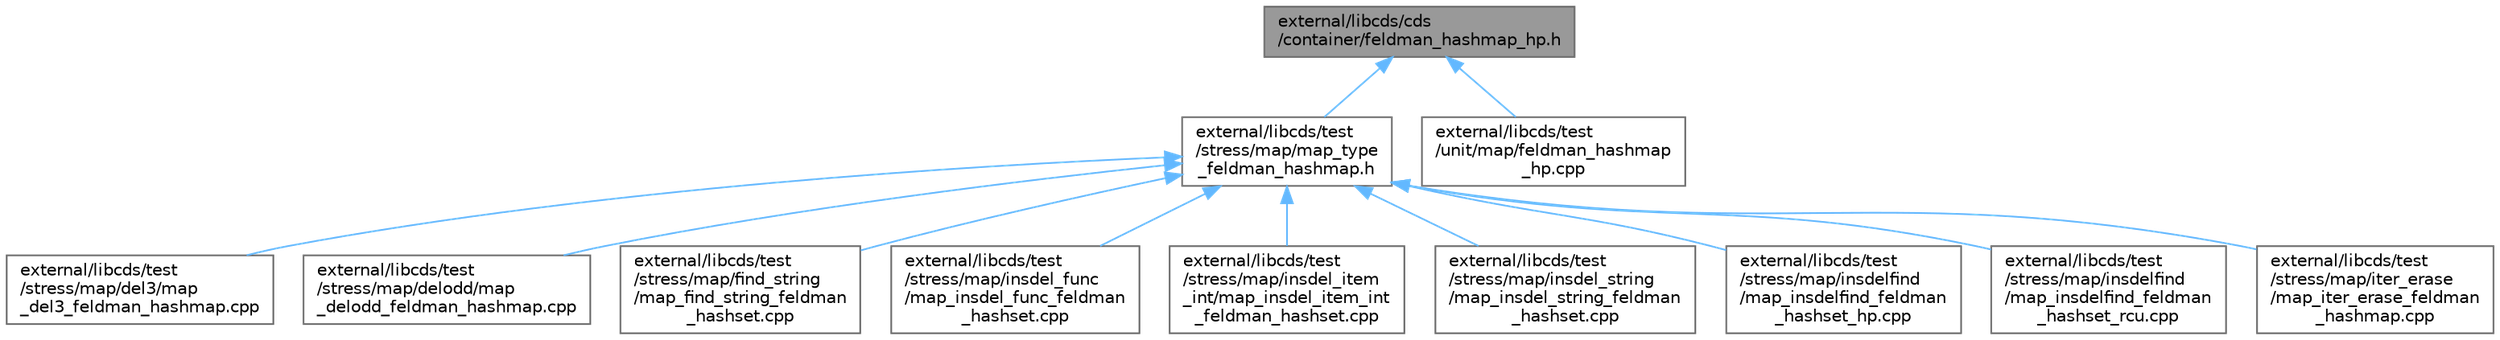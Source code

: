 digraph "external/libcds/cds/container/feldman_hashmap_hp.h"
{
 // LATEX_PDF_SIZE
  bgcolor="transparent";
  edge [fontname=Helvetica,fontsize=10,labelfontname=Helvetica,labelfontsize=10];
  node [fontname=Helvetica,fontsize=10,shape=box,height=0.2,width=0.4];
  Node1 [id="Node000001",label="external/libcds/cds\l/container/feldman_hashmap_hp.h",height=0.2,width=0.4,color="gray40", fillcolor="grey60", style="filled", fontcolor="black",tooltip=" "];
  Node1 -> Node2 [id="edge1_Node000001_Node000002",dir="back",color="steelblue1",style="solid",tooltip=" "];
  Node2 [id="Node000002",label="external/libcds/test\l/stress/map/map_type\l_feldman_hashmap.h",height=0.2,width=0.4,color="grey40", fillcolor="white", style="filled",URL="$map__type__feldman__hashmap_8h.html",tooltip=" "];
  Node2 -> Node3 [id="edge2_Node000002_Node000003",dir="back",color="steelblue1",style="solid",tooltip=" "];
  Node3 [id="Node000003",label="external/libcds/test\l/stress/map/del3/map\l_del3_feldman_hashmap.cpp",height=0.2,width=0.4,color="grey40", fillcolor="white", style="filled",URL="$map__del3__feldman__hashmap_8cpp.html",tooltip=" "];
  Node2 -> Node4 [id="edge3_Node000002_Node000004",dir="back",color="steelblue1",style="solid",tooltip=" "];
  Node4 [id="Node000004",label="external/libcds/test\l/stress/map/delodd/map\l_delodd_feldman_hashmap.cpp",height=0.2,width=0.4,color="grey40", fillcolor="white", style="filled",URL="$map__delodd__feldman__hashmap_8cpp.html",tooltip=" "];
  Node2 -> Node5 [id="edge4_Node000002_Node000005",dir="back",color="steelblue1",style="solid",tooltip=" "];
  Node5 [id="Node000005",label="external/libcds/test\l/stress/map/find_string\l/map_find_string_feldman\l_hashset.cpp",height=0.2,width=0.4,color="grey40", fillcolor="white", style="filled",URL="$map__find__string__feldman__hashset_8cpp.html",tooltip=" "];
  Node2 -> Node6 [id="edge5_Node000002_Node000006",dir="back",color="steelblue1",style="solid",tooltip=" "];
  Node6 [id="Node000006",label="external/libcds/test\l/stress/map/insdel_func\l/map_insdel_func_feldman\l_hashset.cpp",height=0.2,width=0.4,color="grey40", fillcolor="white", style="filled",URL="$map__insdel__func__feldman__hashset_8cpp.html",tooltip=" "];
  Node2 -> Node7 [id="edge6_Node000002_Node000007",dir="back",color="steelblue1",style="solid",tooltip=" "];
  Node7 [id="Node000007",label="external/libcds/test\l/stress/map/insdel_item\l_int/map_insdel_item_int\l_feldman_hashset.cpp",height=0.2,width=0.4,color="grey40", fillcolor="white", style="filled",URL="$map__insdel__item__int__feldman__hashset_8cpp.html",tooltip=" "];
  Node2 -> Node8 [id="edge7_Node000002_Node000008",dir="back",color="steelblue1",style="solid",tooltip=" "];
  Node8 [id="Node000008",label="external/libcds/test\l/stress/map/insdel_string\l/map_insdel_string_feldman\l_hashset.cpp",height=0.2,width=0.4,color="grey40", fillcolor="white", style="filled",URL="$map__insdel__string__feldman__hashset_8cpp.html",tooltip=" "];
  Node2 -> Node9 [id="edge8_Node000002_Node000009",dir="back",color="steelblue1",style="solid",tooltip=" "];
  Node9 [id="Node000009",label="external/libcds/test\l/stress/map/insdelfind\l/map_insdelfind_feldman\l_hashset_hp.cpp",height=0.2,width=0.4,color="grey40", fillcolor="white", style="filled",URL="$map__insdelfind__feldman__hashset__hp_8cpp.html",tooltip=" "];
  Node2 -> Node10 [id="edge9_Node000002_Node000010",dir="back",color="steelblue1",style="solid",tooltip=" "];
  Node10 [id="Node000010",label="external/libcds/test\l/stress/map/insdelfind\l/map_insdelfind_feldman\l_hashset_rcu.cpp",height=0.2,width=0.4,color="grey40", fillcolor="white", style="filled",URL="$map__insdelfind__feldman__hashset__rcu_8cpp.html",tooltip=" "];
  Node2 -> Node11 [id="edge10_Node000002_Node000011",dir="back",color="steelblue1",style="solid",tooltip=" "];
  Node11 [id="Node000011",label="external/libcds/test\l/stress/map/iter_erase\l/map_iter_erase_feldman\l_hashmap.cpp",height=0.2,width=0.4,color="grey40", fillcolor="white", style="filled",URL="$map__iter__erase__feldman__hashmap_8cpp.html",tooltip=" "];
  Node1 -> Node12 [id="edge11_Node000001_Node000012",dir="back",color="steelblue1",style="solid",tooltip=" "];
  Node12 [id="Node000012",label="external/libcds/test\l/unit/map/feldman_hashmap\l_hp.cpp",height=0.2,width=0.4,color="grey40", fillcolor="white", style="filled",URL="$feldman__hashmap__hp_8cpp.html",tooltip=" "];
}

